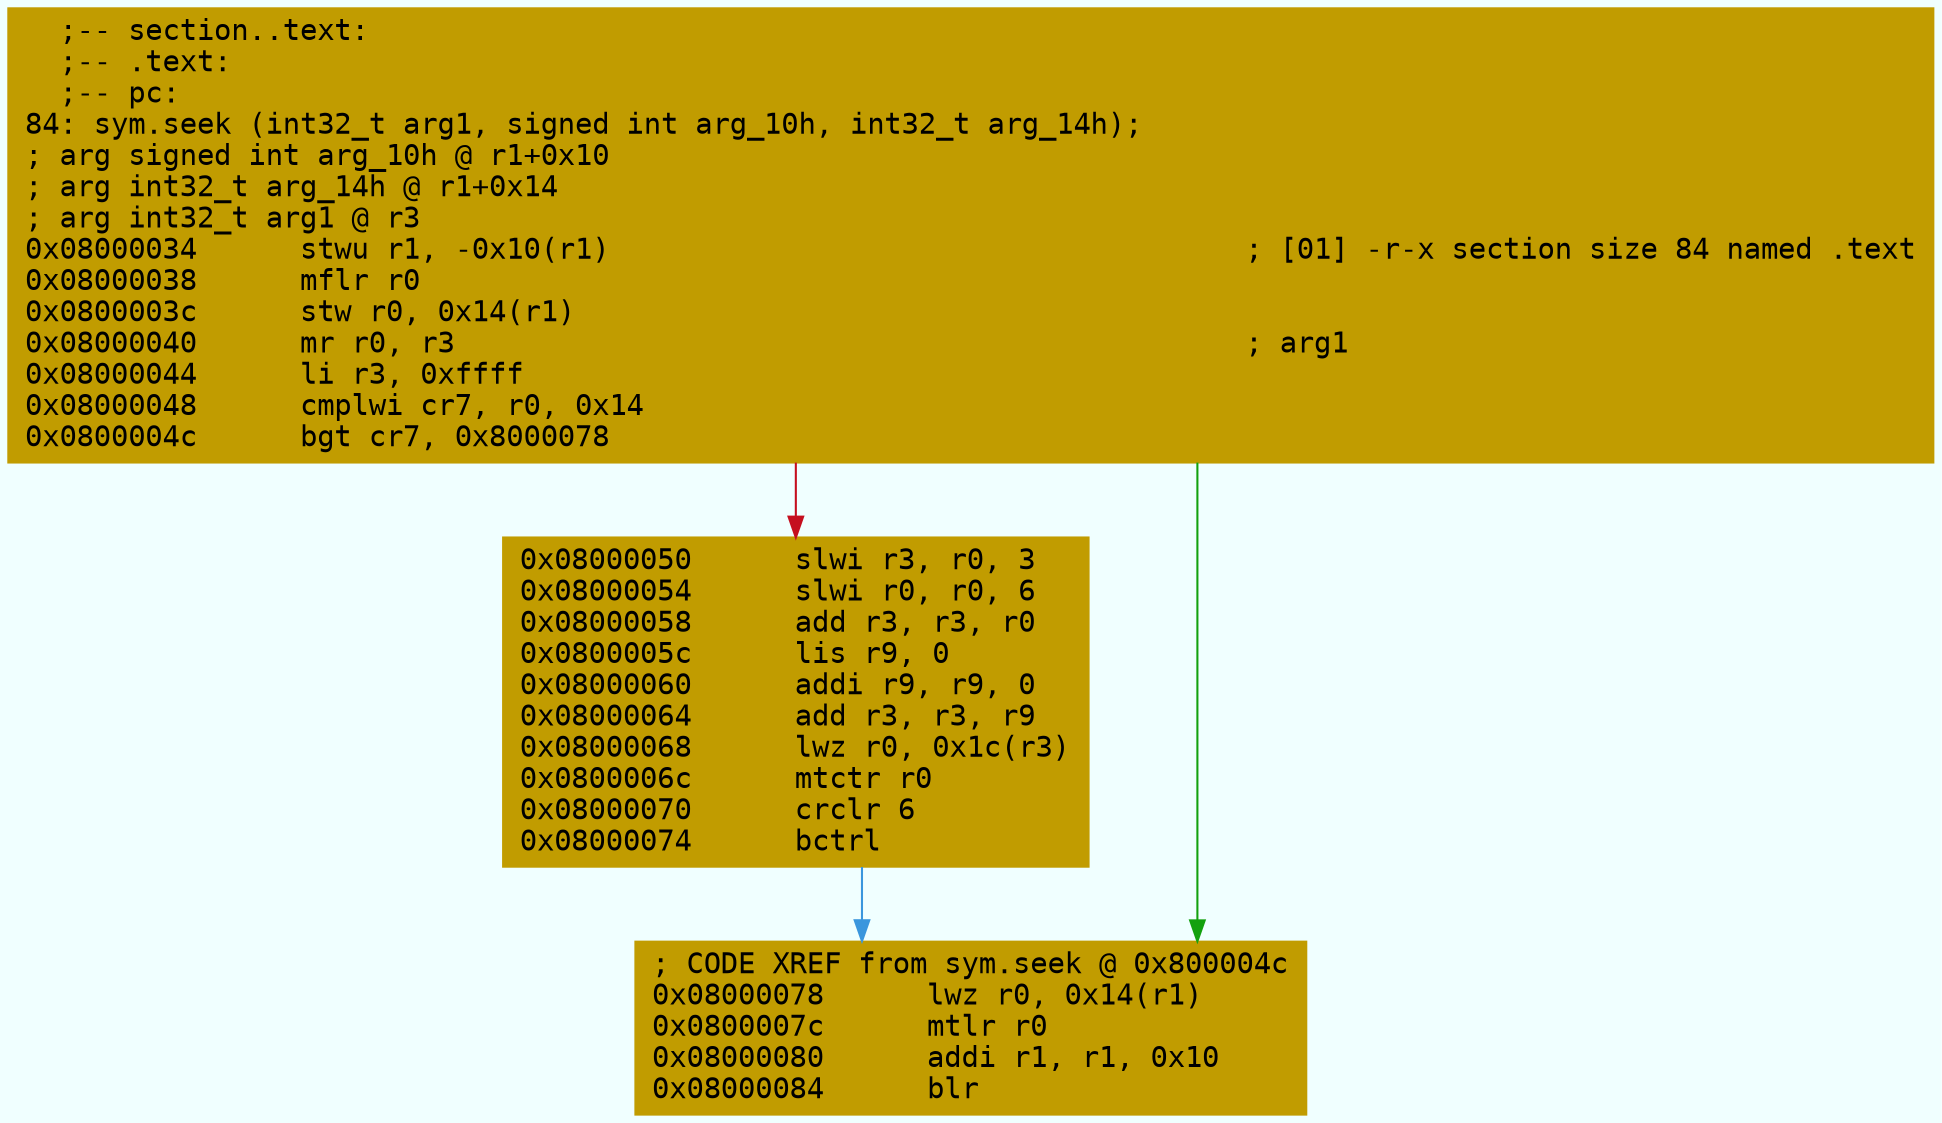 digraph code {
	graph [bgcolor=azure fontsize=8 fontname="Courier" splines="ortho"];
	node [fillcolor=gray style=filled shape=box];
	edge [arrowhead="normal"];
	"0x08000034" [URL="sym.seek/0x08000034", fillcolor="#c19c00",color="#c19c00", fontname="Courier",label="  ;-- section..text:\l  ;-- .text:\l  ;-- pc:\l84: sym.seek (int32_t arg1, signed int arg_10h, int32_t arg_14h);\l; arg signed int arg_10h @ r1+0x10\l; arg int32_t arg_14h @ r1+0x14\l; arg int32_t arg1 @ r3\l0x08000034      stwu r1, -0x10(r1)                                     ; [01] -r-x section size 84 named .text\l0x08000038      mflr r0\l0x0800003c      stw r0, 0x14(r1)\l0x08000040      mr r0, r3                                              ; arg1\l0x08000044      li r3, 0xffff\l0x08000048      cmplwi cr7, r0, 0x14\l0x0800004c      bgt cr7, 0x8000078\l"]
	"0x08000050" [URL="sym.seek/0x08000050", fillcolor="#c19c00",color="#c19c00", fontname="Courier",label="0x08000050      slwi r3, r0, 3\l0x08000054      slwi r0, r0, 6\l0x08000058      add r3, r3, r0\l0x0800005c      lis r9, 0\l0x08000060      addi r9, r9, 0\l0x08000064      add r3, r3, r9\l0x08000068      lwz r0, 0x1c(r3)\l0x0800006c      mtctr r0\l0x08000070      crclr 6\l0x08000074      bctrl\l"]
	"0x08000078" [URL="sym.seek/0x08000078", fillcolor="#c19c00",color="#c19c00", fontname="Courier",label="; CODE XREF from sym.seek @ 0x800004c\l0x08000078      lwz r0, 0x14(r1)\l0x0800007c      mtlr r0\l0x08000080      addi r1, r1, 0x10\l0x08000084      blr\l"]
        "0x08000034" -> "0x08000078" [color="#13a10e"];
        "0x08000034" -> "0x08000050" [color="#c50f1f"];
        "0x08000050" -> "0x08000078" [color="#3a96dd"];
}
